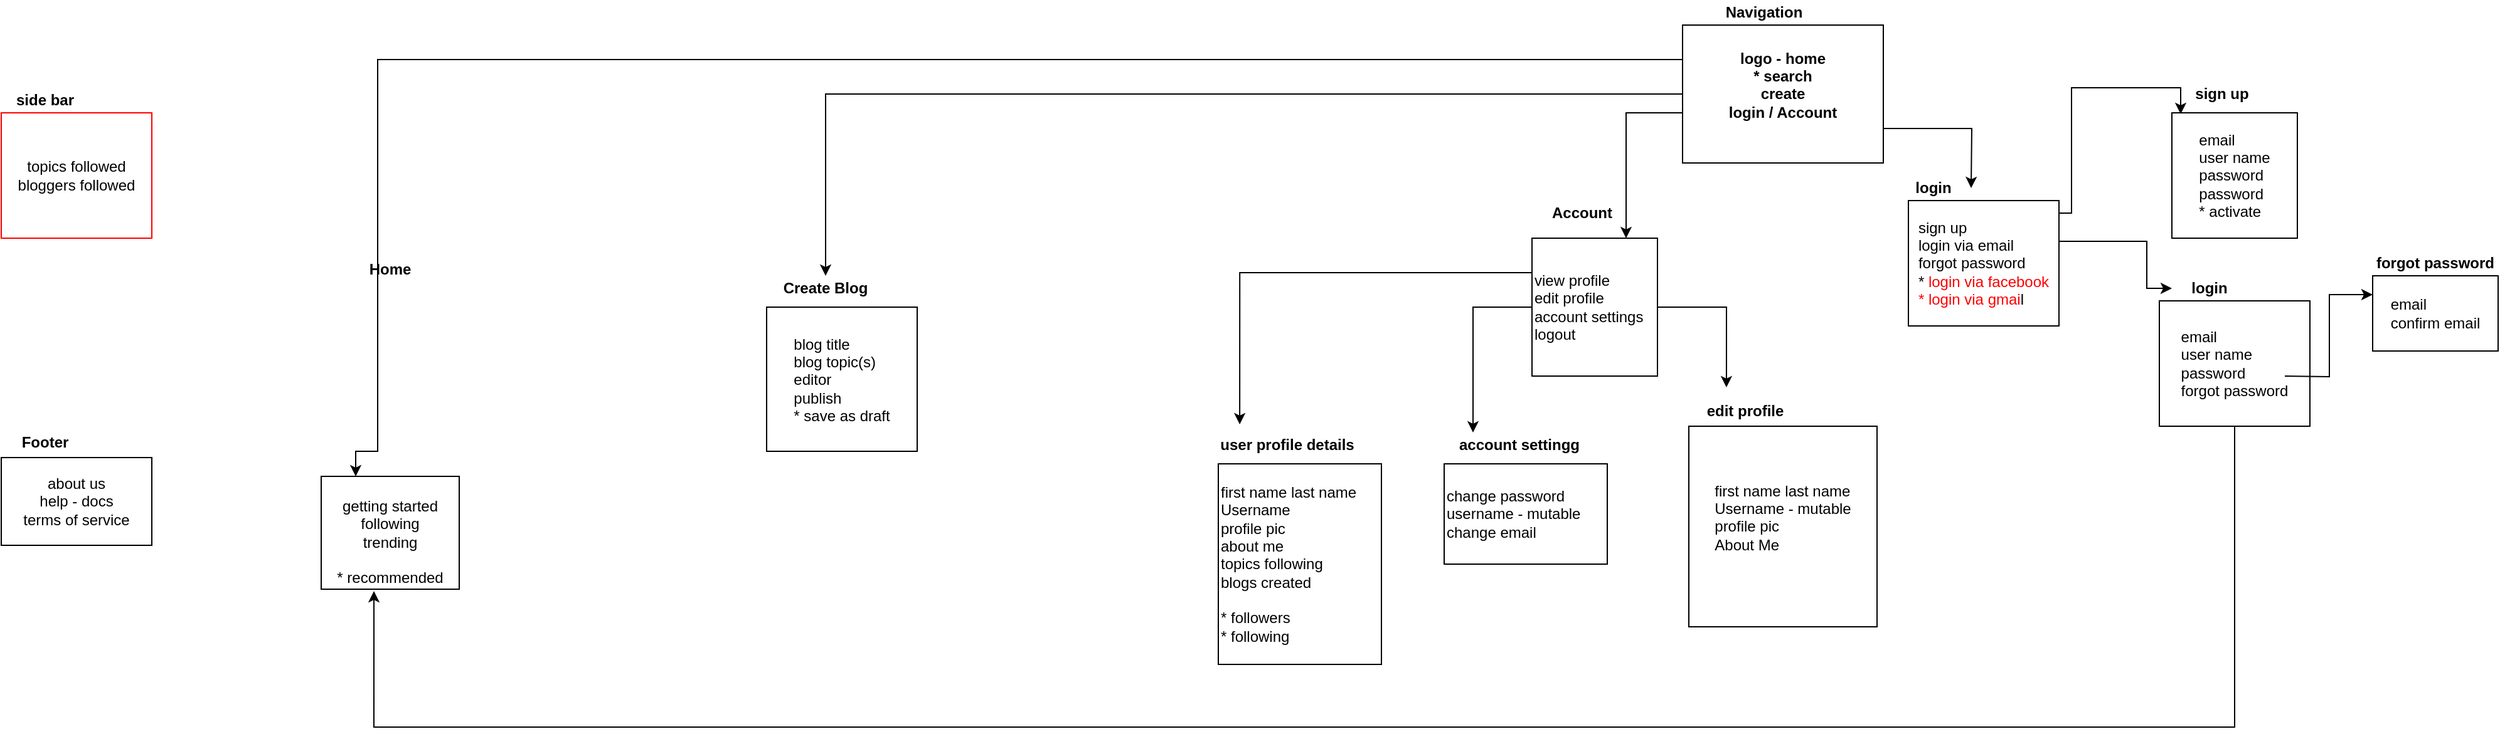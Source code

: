 <mxfile version="15.0.3" type="github">
  <diagram id="prtHgNgQTEPvFCAcTncT" name="Page-1">
    <mxGraphModel dx="2756" dy="614" grid="1" gridSize="10" guides="1" tooltips="1" connect="1" arrows="0" fold="1" page="1" pageScale="1" pageWidth="827" pageHeight="1169" math="0" shadow="0">
      <root>
        <mxCell id="0" />
        <mxCell id="1" parent="0" />
        <mxCell id="8EQNYQx7DyZxJMNojB_O-11" style="edgeStyle=orthogonalEdgeStyle;rounded=0;orthogonalLoop=1;jettySize=auto;html=1;exitX=1;exitY=0.75;exitDx=0;exitDy=0;" parent="1" source="8EQNYQx7DyZxJMNojB_O-1" edge="1">
          <mxGeometry relative="1" as="geometry">
            <mxPoint x="540" y="150" as="targetPoint" />
          </mxGeometry>
        </mxCell>
        <mxCell id="8EQNYQx7DyZxJMNojB_O-39" style="edgeStyle=orthogonalEdgeStyle;rounded=0;orthogonalLoop=1;jettySize=auto;html=1;exitX=0;exitY=0.75;exitDx=0;exitDy=0;entryX=0.75;entryY=0;entryDx=0;entryDy=0;" parent="1" source="8EQNYQx7DyZxJMNojB_O-1" target="8EQNYQx7DyZxJMNojB_O-12" edge="1">
          <mxGeometry relative="1" as="geometry">
            <Array as="points">
              <mxPoint x="310" y="90" />
              <mxPoint x="265" y="90" />
            </Array>
          </mxGeometry>
        </mxCell>
        <mxCell id="8EQNYQx7DyZxJMNojB_O-51" style="edgeStyle=orthogonalEdgeStyle;rounded=0;orthogonalLoop=1;jettySize=auto;html=1;entryX=0.5;entryY=0;entryDx=0;entryDy=0;" parent="1" source="8EQNYQx7DyZxJMNojB_O-1" target="8EQNYQx7DyZxJMNojB_O-40" edge="1">
          <mxGeometry relative="1" as="geometry" />
        </mxCell>
        <mxCell id="y3A3pCyBqQIWZJFm6sRN-7" style="edgeStyle=orthogonalEdgeStyle;rounded=0;orthogonalLoop=1;jettySize=auto;html=1;exitX=0;exitY=0.25;exitDx=0;exitDy=0;entryX=0.25;entryY=0;entryDx=0;entryDy=0;" parent="1" source="8EQNYQx7DyZxJMNojB_O-1" target="8EQNYQx7DyZxJMNojB_O-47" edge="1">
          <mxGeometry relative="1" as="geometry">
            <mxPoint x="-730" y="200" as="targetPoint" />
            <Array as="points">
              <mxPoint x="-730" y="48" />
              <mxPoint x="-730" y="360" />
              <mxPoint x="-747" y="360" />
            </Array>
          </mxGeometry>
        </mxCell>
        <mxCell id="8EQNYQx7DyZxJMNojB_O-1" value="&lt;div&gt;&lt;div&gt;&lt;b&gt;logo - home&lt;br&gt;&lt;/b&gt;&lt;/div&gt;&lt;div&gt;&lt;b&gt;* search&lt;/b&gt;&lt;/div&gt;&lt;/div&gt;&lt;div&gt;&lt;b&gt;create&lt;/b&gt;&lt;/div&gt;&lt;div&gt;&lt;b&gt;login / Account&lt;br&gt;&lt;/b&gt;&lt;/div&gt;&lt;div&gt;&lt;br&gt;&lt;/div&gt;" style="rounded=0;whiteSpace=wrap;html=1;" parent="1" vertex="1">
          <mxGeometry x="310" y="20" width="160" height="110" as="geometry" />
        </mxCell>
        <mxCell id="8EQNYQx7DyZxJMNojB_O-3" value="&lt;div align=&quot;left&quot;&gt;sign up&lt;br&gt;&lt;/div&gt;&lt;div align=&quot;left&quot;&gt;login via email&lt;/div&gt;&lt;div align=&quot;left&quot;&gt;forgot password&lt;br&gt;&lt;/div&gt;&lt;div align=&quot;left&quot;&gt;*&lt;font color=&quot;#ff0000&quot;&gt; login via facebook&lt;/font&gt;&lt;/div&gt;&lt;div align=&quot;left&quot;&gt;&lt;font color=&quot;#ff0000&quot;&gt;* login via gmai&lt;/font&gt;l&lt;br&gt;&lt;/div&gt;" style="rounded=0;whiteSpace=wrap;html=1;" parent="1" vertex="1">
          <mxGeometry x="490" y="160" width="120" height="100" as="geometry" />
        </mxCell>
        <mxCell id="8EQNYQx7DyZxJMNojB_O-4" value="&lt;b&gt;login&lt;/b&gt;" style="text;html=1;strokeColor=none;fillColor=none;align=center;verticalAlign=middle;whiteSpace=wrap;rounded=0;" parent="1" vertex="1">
          <mxGeometry x="490" y="140" width="40" height="20" as="geometry" />
        </mxCell>
        <mxCell id="8EQNYQx7DyZxJMNojB_O-5" value="&lt;b&gt;Navigation&lt;/b&gt;" style="text;html=1;strokeColor=none;fillColor=none;align=center;verticalAlign=middle;whiteSpace=wrap;rounded=0;" parent="1" vertex="1">
          <mxGeometry x="340" width="70" height="20" as="geometry" />
        </mxCell>
        <mxCell id="Z2a8YiFNI8ECmcvXWg9p-6" style="edgeStyle=orthogonalEdgeStyle;rounded=0;orthogonalLoop=1;jettySize=auto;html=1;exitX=1;exitY=0;exitDx=0;exitDy=0;entryX=0.07;entryY=0.01;entryDx=0;entryDy=0;entryPerimeter=0;" parent="1" target="Z2a8YiFNI8ECmcvXWg9p-3" edge="1">
          <mxGeometry relative="1" as="geometry">
            <Array as="points">
              <mxPoint x="620" y="170" />
              <mxPoint x="620" y="70" />
              <mxPoint x="707" y="70" />
            </Array>
            <mxPoint x="610" y="170" as="sourcePoint" />
          </mxGeometry>
        </mxCell>
        <mxCell id="Z2a8YiFNI8ECmcvXWg9p-11" style="edgeStyle=orthogonalEdgeStyle;rounded=0;orthogonalLoop=1;jettySize=auto;html=1;exitX=1;exitY=0.25;exitDx=0;exitDy=0;" parent="1" target="Z2a8YiFNI8ECmcvXWg9p-8" edge="1">
          <mxGeometry relative="1" as="geometry">
            <Array as="points">
              <mxPoint x="680" y="193" />
              <mxPoint x="680" y="230" />
            </Array>
            <mxPoint x="610" y="192.5" as="sourcePoint" />
          </mxGeometry>
        </mxCell>
        <mxCell id="y3A3pCyBqQIWZJFm6sRN-1" style="edgeStyle=orthogonalEdgeStyle;rounded=0;orthogonalLoop=1;jettySize=auto;html=1;exitX=0;exitY=0.25;exitDx=0;exitDy=0;entryX=0.155;entryY=-0.05;entryDx=0;entryDy=0;entryPerimeter=0;" parent="1" source="8EQNYQx7DyZxJMNojB_O-12" target="8EQNYQx7DyZxJMNojB_O-27" edge="1">
          <mxGeometry relative="1" as="geometry" />
        </mxCell>
        <mxCell id="y3A3pCyBqQIWZJFm6sRN-2" style="edgeStyle=orthogonalEdgeStyle;rounded=0;orthogonalLoop=1;jettySize=auto;html=1;exitX=1;exitY=0.25;exitDx=0;exitDy=0;entryX=0.333;entryY=-0.117;entryDx=0;entryDy=0;entryPerimeter=0;" parent="1" source="8EQNYQx7DyZxJMNojB_O-12" target="8EQNYQx7DyZxJMNojB_O-32" edge="1">
          <mxGeometry relative="1" as="geometry">
            <Array as="points">
              <mxPoint x="290" y="245" />
              <mxPoint x="345" y="245" />
            </Array>
          </mxGeometry>
        </mxCell>
        <mxCell id="y3A3pCyBqQIWZJFm6sRN-5" style="edgeStyle=orthogonalEdgeStyle;rounded=0;orthogonalLoop=1;jettySize=auto;html=1;exitX=0;exitY=0.5;exitDx=0;exitDy=0;entryX=0.13;entryY=-0.167;entryDx=0;entryDy=0;entryPerimeter=0;" parent="1" source="8EQNYQx7DyZxJMNojB_O-12" target="y3A3pCyBqQIWZJFm6sRN-4" edge="1">
          <mxGeometry relative="1" as="geometry" />
        </mxCell>
        <mxCell id="8EQNYQx7DyZxJMNojB_O-12" value="&lt;div&gt;view profile&lt;/div&gt;&lt;div&gt;edit profile&lt;/div&gt;&lt;div&gt;account settings&lt;/div&gt;&lt;div&gt;logout&lt;br&gt;&lt;/div&gt;" style="rounded=0;whiteSpace=wrap;html=1;align=left;" parent="1" vertex="1">
          <mxGeometry x="190" y="190" width="100" height="110" as="geometry" />
        </mxCell>
        <mxCell id="8EQNYQx7DyZxJMNojB_O-17" value="&lt;b&gt;Account&lt;/b&gt;" style="text;html=1;strokeColor=none;fillColor=none;align=center;verticalAlign=middle;whiteSpace=wrap;rounded=0;" parent="1" vertex="1">
          <mxGeometry x="210" y="160" width="40" height="20" as="geometry" />
        </mxCell>
        <mxCell id="8EQNYQx7DyZxJMNojB_O-27" value="&lt;b&gt;user profile details&lt;/b&gt;" style="text;html=1;strokeColor=none;fillColor=none;align=center;verticalAlign=middle;whiteSpace=wrap;rounded=0;" parent="1" vertex="1">
          <mxGeometry x="-60" y="340" width="110" height="30" as="geometry" />
        </mxCell>
        <mxCell id="8EQNYQx7DyZxJMNojB_O-29" value="&lt;div align=&quot;left&quot;&gt;first name last name&lt;br&gt;&lt;/div&gt;&lt;div align=&quot;left&quot;&gt;Username - mutable&lt;br&gt;&lt;/div&gt;&lt;div align=&quot;left&quot;&gt;profile pic&lt;/div&gt;&lt;div align=&quot;left&quot;&gt;About Me&lt;br&gt;&lt;/div&gt;&lt;div align=&quot;left&quot;&gt;&lt;br&gt;&lt;/div&gt;" style="rounded=0;whiteSpace=wrap;html=1;align=center;" parent="1" vertex="1">
          <mxGeometry x="315" y="340" width="150" height="160" as="geometry" />
        </mxCell>
        <mxCell id="8EQNYQx7DyZxJMNojB_O-30" value="&lt;div align=&quot;left&quot;&gt;first name last name&lt;br&gt;&lt;/div&gt;&lt;div align=&quot;left&quot;&gt;Username&lt;br&gt;&lt;/div&gt;&lt;div align=&quot;left&quot;&gt;profile pic&lt;/div&gt;&lt;div align=&quot;left&quot;&gt;about me&lt;br&gt;&lt;/div&gt;&lt;div align=&quot;left&quot;&gt;topics following&lt;br&gt;&lt;/div&gt;&lt;div align=&quot;left&quot;&gt;blogs created&lt;/div&gt;&lt;div align=&quot;left&quot;&gt;&lt;br&gt;&lt;/div&gt;&lt;div align=&quot;left&quot;&gt;* followers&lt;/div&gt;&lt;div align=&quot;left&quot;&gt;* following&lt;br&gt;&lt;/div&gt;" style="rounded=0;whiteSpace=wrap;html=1;align=left;" parent="1" vertex="1">
          <mxGeometry x="-60" y="370" width="130" height="160" as="geometry" />
        </mxCell>
        <mxCell id="8EQNYQx7DyZxJMNojB_O-32" value="&lt;b&gt;edit profile&lt;br&gt;&lt;/b&gt;" style="text;html=1;strokeColor=none;fillColor=none;align=center;verticalAlign=middle;whiteSpace=wrap;rounded=0;" parent="1" vertex="1">
          <mxGeometry x="315" y="312.5" width="90" height="30" as="geometry" />
        </mxCell>
        <mxCell id="8EQNYQx7DyZxJMNojB_O-40" value="&lt;b&gt;Create Blog&lt;br&gt;&lt;/b&gt;" style="text;html=1;strokeColor=none;fillColor=none;align=center;verticalAlign=middle;whiteSpace=wrap;rounded=0;" parent="1" vertex="1">
          <mxGeometry x="-413" y="220" width="80" height="20" as="geometry" />
        </mxCell>
        <mxCell id="8EQNYQx7DyZxJMNojB_O-44" value="&lt;div align=&quot;left&quot;&gt;blog title&lt;/div&gt;&lt;div align=&quot;left&quot;&gt;blog topic(s)&lt;/div&gt;&lt;div align=&quot;left&quot;&gt;editor&lt;/div&gt;&lt;div align=&quot;left&quot;&gt;publish&lt;br&gt;&lt;/div&gt;&lt;div align=&quot;left&quot;&gt;* save as draft&lt;br&gt;&lt;/div&gt;" style="rounded=0;whiteSpace=wrap;html=1;align=center;" parent="1" vertex="1">
          <mxGeometry x="-420" y="245" width="120" height="115" as="geometry" />
        </mxCell>
        <mxCell id="8EQNYQx7DyZxJMNojB_O-47" value="&lt;div&gt;&lt;br&gt;&lt;/div&gt;&lt;div&gt;getting started&lt;br&gt;&lt;/div&gt;&lt;div&gt;following&lt;/div&gt;&lt;div&gt;trending&lt;br&gt;&lt;/div&gt;&lt;div&gt;&lt;br&gt;&lt;/div&gt;&lt;div&gt;* recommended&lt;br&gt;&lt;/div&gt;" style="rounded=0;whiteSpace=wrap;html=1;align=center;" parent="1" vertex="1">
          <mxGeometry x="-775" y="380" width="110" height="90" as="geometry" />
        </mxCell>
        <mxCell id="8EQNYQx7DyZxJMNojB_O-48" value="&lt;b&gt;Home&lt;/b&gt;" style="text;html=1;strokeColor=none;fillColor=none;align=center;verticalAlign=middle;whiteSpace=wrap;rounded=0;" parent="1" vertex="1">
          <mxGeometry x="-740" y="205" width="40" height="20" as="geometry" />
        </mxCell>
        <mxCell id="Z2a8YiFNI8ECmcvXWg9p-1" value="&lt;b&gt;sign up&lt;/b&gt;" style="text;html=1;strokeColor=none;fillColor=none;align=center;verticalAlign=middle;whiteSpace=wrap;rounded=0;" parent="1" vertex="1">
          <mxGeometry x="710" y="65" width="60" height="20" as="geometry" />
        </mxCell>
        <mxCell id="Z2a8YiFNI8ECmcvXWg9p-3" value="&lt;div align=&quot;left&quot;&gt;email&lt;/div&gt;&lt;div align=&quot;left&quot;&gt;user name&lt;/div&gt;&lt;div align=&quot;left&quot;&gt;password&lt;/div&gt;&lt;div align=&quot;left&quot;&gt;password&lt;/div&gt;&lt;div align=&quot;left&quot;&gt;* activate&lt;br&gt;&lt;/div&gt;" style="rounded=0;whiteSpace=wrap;html=1;" parent="1" vertex="1">
          <mxGeometry x="700" y="90" width="100" height="100" as="geometry" />
        </mxCell>
        <mxCell id="Z2a8YiFNI8ECmcvXWg9p-8" value="&lt;b&gt;login&lt;/b&gt;" style="text;html=1;strokeColor=none;fillColor=none;align=center;verticalAlign=middle;whiteSpace=wrap;rounded=0;" parent="1" vertex="1">
          <mxGeometry x="700" y="220" width="60" height="20" as="geometry" />
        </mxCell>
        <mxCell id="cfv5c3N05HlVdI_CDQwd-1" style="edgeStyle=orthogonalEdgeStyle;rounded=0;orthogonalLoop=1;jettySize=auto;html=1;exitX=0.5;exitY=1;exitDx=0;exitDy=0;entryX=0.382;entryY=1.017;entryDx=0;entryDy=0;entryPerimeter=0;" parent="1" source="Z2a8YiFNI8ECmcvXWg9p-9" target="8EQNYQx7DyZxJMNojB_O-47" edge="1">
          <mxGeometry relative="1" as="geometry">
            <Array as="points">
              <mxPoint x="750" y="580" />
              <mxPoint x="-733" y="580" />
            </Array>
          </mxGeometry>
        </mxCell>
        <mxCell id="Z2a8YiFNI8ECmcvXWg9p-9" value="&lt;div align=&quot;left&quot;&gt;email&lt;/div&gt;&lt;div align=&quot;left&quot;&gt;user name&lt;/div&gt;&lt;div align=&quot;left&quot;&gt;password&lt;/div&gt;&lt;div align=&quot;left&quot;&gt;forgot password&lt;br&gt;&lt;/div&gt;" style="rounded=0;whiteSpace=wrap;html=1;" parent="1" vertex="1">
          <mxGeometry x="690" y="240" width="120" height="100" as="geometry" />
        </mxCell>
        <mxCell id="Z2a8YiFNI8ECmcvXWg9p-15" style="edgeStyle=orthogonalEdgeStyle;rounded=0;orthogonalLoop=1;jettySize=auto;html=1;exitX=1;exitY=0.75;exitDx=0;exitDy=0;entryX=0;entryY=0.25;entryDx=0;entryDy=0;" parent="1" target="Z2a8YiFNI8ECmcvXWg9p-12" edge="1">
          <mxGeometry relative="1" as="geometry">
            <mxPoint x="790" y="300" as="sourcePoint" />
          </mxGeometry>
        </mxCell>
        <mxCell id="Z2a8YiFNI8ECmcvXWg9p-12" value="&lt;div align=&quot;left&quot;&gt;email&lt;/div&gt;&lt;div align=&quot;left&quot;&gt;confirm email&lt;br&gt;&lt;/div&gt;" style="rounded=0;whiteSpace=wrap;html=1;" parent="1" vertex="1">
          <mxGeometry x="860" y="220" width="100" height="60" as="geometry" />
        </mxCell>
        <mxCell id="Z2a8YiFNI8ECmcvXWg9p-14" value="&lt;b&gt;forgot password&lt;/b&gt;" style="text;html=1;strokeColor=none;fillColor=none;align=center;verticalAlign=middle;whiteSpace=wrap;rounded=0;" parent="1" vertex="1">
          <mxGeometry x="860" y="200" width="100" height="20" as="geometry" />
        </mxCell>
        <mxCell id="Z2a8YiFNI8ECmcvXWg9p-18" value="&lt;div&gt;topics followed&lt;/div&gt;&lt;div&gt;bloggers followed&lt;br&gt;&lt;/div&gt;" style="rounded=0;whiteSpace=wrap;html=1;strokeColor=#FF0000;" parent="1" vertex="1">
          <mxGeometry x="-1030" y="90" width="120" height="100" as="geometry" />
        </mxCell>
        <mxCell id="Z2a8YiFNI8ECmcvXWg9p-20" value="&lt;b&gt;side bar&lt;/b&gt;" style="text;html=1;strokeColor=none;fillColor=none;align=center;verticalAlign=middle;whiteSpace=wrap;rounded=0;" parent="1" vertex="1">
          <mxGeometry x="-1030" y="70" width="70" height="20" as="geometry" />
        </mxCell>
        <mxCell id="Z2a8YiFNI8ECmcvXWg9p-21" value="&lt;div&gt;about us&lt;/div&gt;&lt;div&gt;help - docs&lt;br&gt;&lt;/div&gt;&lt;div&gt;terms of service&lt;br&gt;&lt;/div&gt;" style="rounded=0;whiteSpace=wrap;html=1;" parent="1" vertex="1">
          <mxGeometry x="-1030" y="365" width="120" height="70" as="geometry" />
        </mxCell>
        <mxCell id="Z2a8YiFNI8ECmcvXWg9p-24" value="&lt;b&gt;Footer&lt;/b&gt;" style="text;html=1;strokeColor=none;fillColor=none;align=center;verticalAlign=middle;whiteSpace=wrap;rounded=0;" parent="1" vertex="1">
          <mxGeometry x="-1030" y="342.5" width="70" height="20" as="geometry" />
        </mxCell>
        <mxCell id="y3A3pCyBqQIWZJFm6sRN-3" value="&lt;div&gt;change password&lt;/div&gt;&lt;div&gt;username - mutable&lt;/div&gt;&lt;div&gt;change email&lt;br&gt;&lt;/div&gt;" style="rounded=0;whiteSpace=wrap;html=1;align=left;" parent="1" vertex="1">
          <mxGeometry x="120" y="370" width="130" height="80" as="geometry" />
        </mxCell>
        <mxCell id="y3A3pCyBqQIWZJFm6sRN-4" value="&lt;b&gt;account settingg&lt;/b&gt;" style="text;html=1;strokeColor=none;fillColor=none;align=center;verticalAlign=middle;whiteSpace=wrap;rounded=0;" parent="1" vertex="1">
          <mxGeometry x="130" y="347.5" width="100" height="15" as="geometry" />
        </mxCell>
      </root>
    </mxGraphModel>
  </diagram>
</mxfile>
